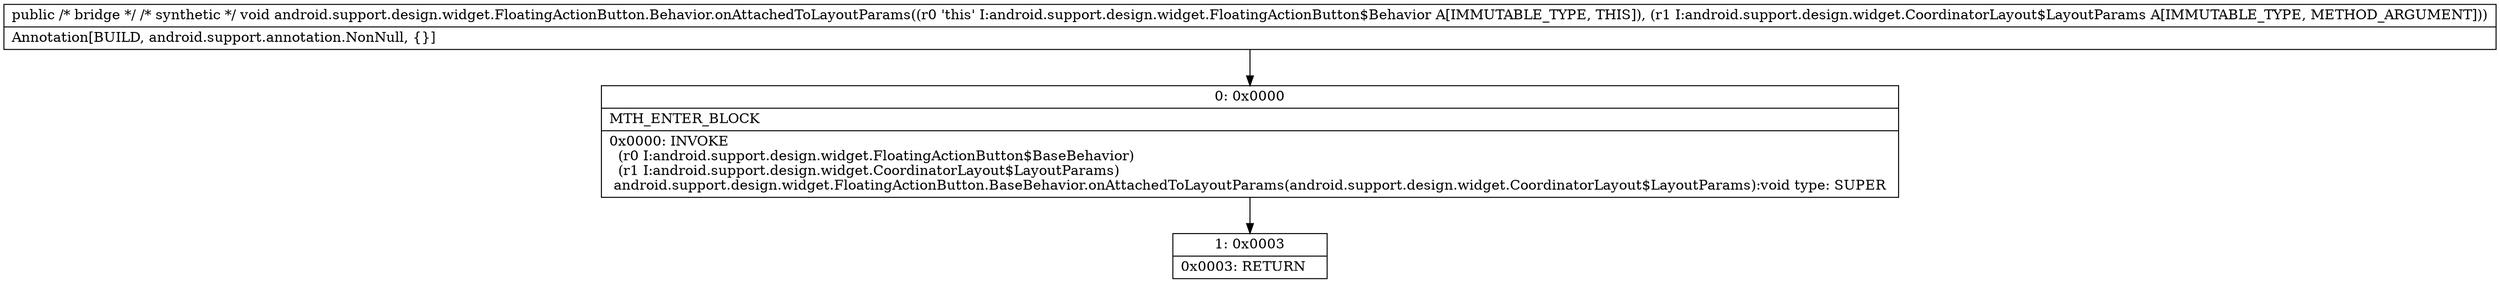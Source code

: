 digraph "CFG forandroid.support.design.widget.FloatingActionButton.Behavior.onAttachedToLayoutParams(Landroid\/support\/design\/widget\/CoordinatorLayout$LayoutParams;)V" {
Node_0 [shape=record,label="{0\:\ 0x0000|MTH_ENTER_BLOCK\l|0x0000: INVOKE  \l  (r0 I:android.support.design.widget.FloatingActionButton$BaseBehavior)\l  (r1 I:android.support.design.widget.CoordinatorLayout$LayoutParams)\l android.support.design.widget.FloatingActionButton.BaseBehavior.onAttachedToLayoutParams(android.support.design.widget.CoordinatorLayout$LayoutParams):void type: SUPER \l}"];
Node_1 [shape=record,label="{1\:\ 0x0003|0x0003: RETURN   \l}"];
MethodNode[shape=record,label="{public \/* bridge *\/ \/* synthetic *\/ void android.support.design.widget.FloatingActionButton.Behavior.onAttachedToLayoutParams((r0 'this' I:android.support.design.widget.FloatingActionButton$Behavior A[IMMUTABLE_TYPE, THIS]), (r1 I:android.support.design.widget.CoordinatorLayout$LayoutParams A[IMMUTABLE_TYPE, METHOD_ARGUMENT]))  | Annotation[BUILD, android.support.annotation.NonNull, \{\}]\l}"];
MethodNode -> Node_0;
Node_0 -> Node_1;
}

